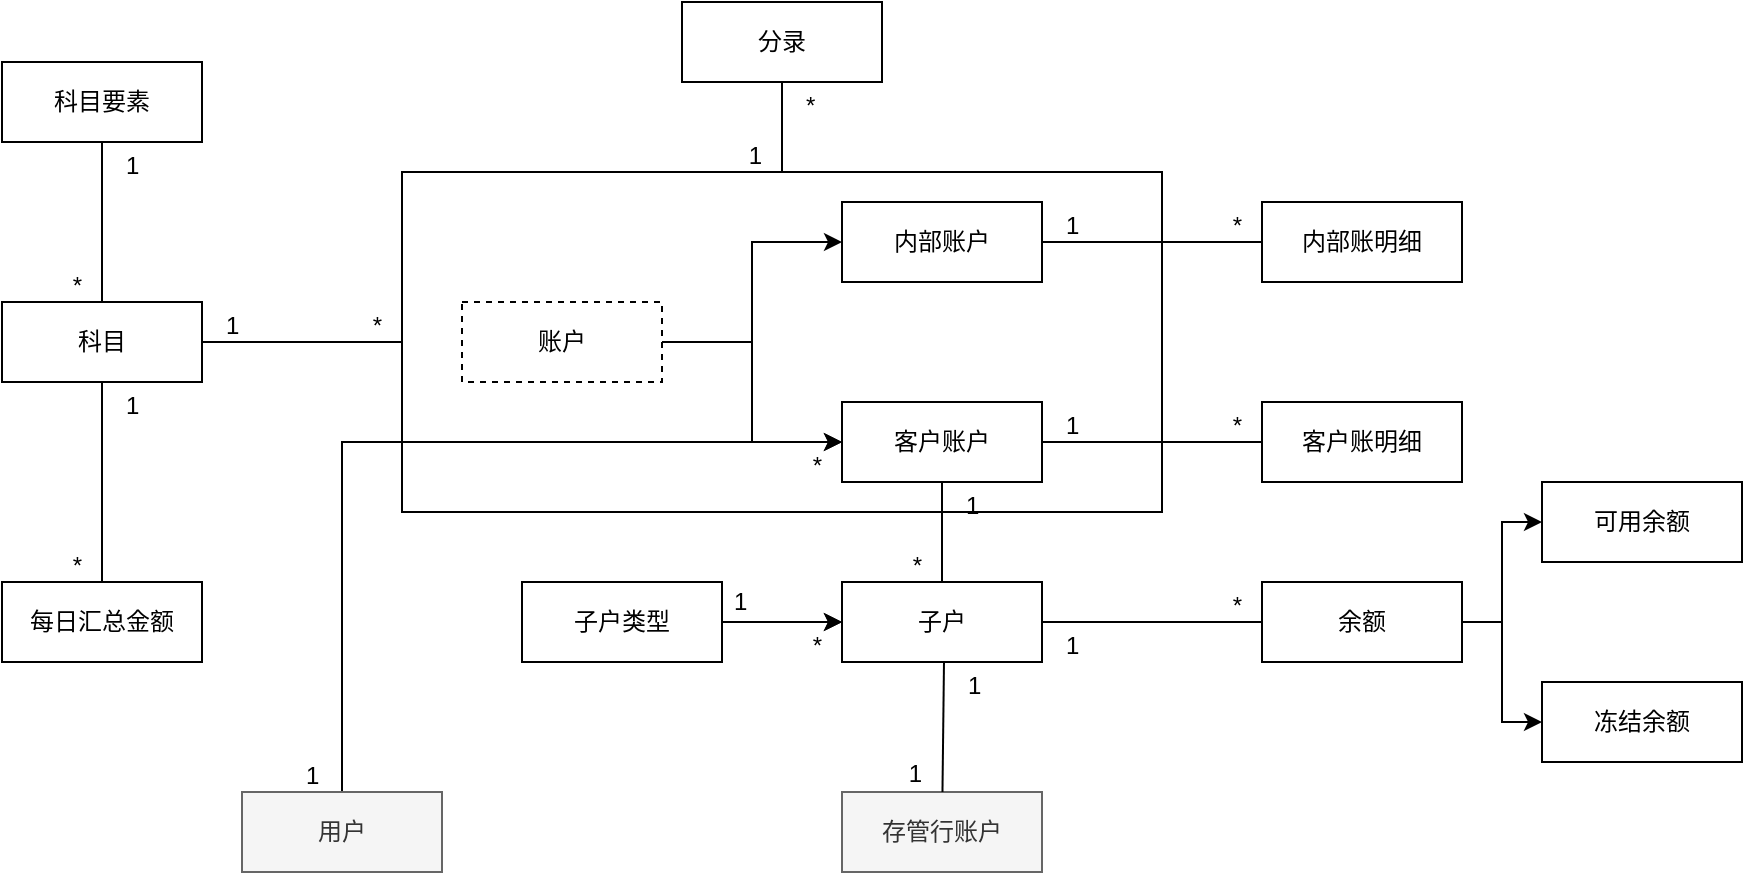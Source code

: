 <mxfile version="15.8.2" type="github">
  <diagram id="C5RBs43oDa-KdzZeNtuy" name="Page-1">
    <mxGraphModel dx="1298" dy="866" grid="1" gridSize="10" guides="1" tooltips="1" connect="1" arrows="1" fold="1" page="1" pageScale="1" pageWidth="827" pageHeight="1169" math="0" shadow="0">
      <root>
        <mxCell id="WIyWlLk6GJQsqaUBKTNV-0" />
        <mxCell id="WIyWlLk6GJQsqaUBKTNV-1" parent="WIyWlLk6GJQsqaUBKTNV-0" />
        <mxCell id="7Vs7owEC3NM674qJ7YM_-0" value="" style="whiteSpace=wrap;html=1;" vertex="1" parent="WIyWlLk6GJQsqaUBKTNV-1">
          <mxGeometry x="320" y="275" width="380" height="170" as="geometry" />
        </mxCell>
        <mxCell id="CWLPq41qAK1vj7aHCXtB-68" style="edgeStyle=orthogonalEdgeStyle;rounded=0;orthogonalLoop=1;jettySize=auto;html=1;entryX=0;entryY=0.5;entryDx=0;entryDy=0;" parent="WIyWlLk6GJQsqaUBKTNV-1" source="CWLPq41qAK1vj7aHCXtB-1" target="CWLPq41qAK1vj7aHCXtB-67" edge="1">
          <mxGeometry relative="1" as="geometry" />
        </mxCell>
        <mxCell id="CWLPq41qAK1vj7aHCXtB-69" style="edgeStyle=orthogonalEdgeStyle;rounded=0;orthogonalLoop=1;jettySize=auto;html=1;entryX=0;entryY=0.5;entryDx=0;entryDy=0;" parent="WIyWlLk6GJQsqaUBKTNV-1" source="CWLPq41qAK1vj7aHCXtB-1" target="CWLPq41qAK1vj7aHCXtB-66" edge="1">
          <mxGeometry relative="1" as="geometry" />
        </mxCell>
        <mxCell id="CWLPq41qAK1vj7aHCXtB-1" value="账户" style="whiteSpace=wrap;html=1;align=center;dashed=1;" parent="WIyWlLk6GJQsqaUBKTNV-1" vertex="1">
          <mxGeometry x="350" y="340" width="100" height="40" as="geometry" />
        </mxCell>
        <mxCell id="CWLPq41qAK1vj7aHCXtB-5" value="科目" style="whiteSpace=wrap;html=1;align=center;" parent="WIyWlLk6GJQsqaUBKTNV-1" vertex="1">
          <mxGeometry x="120" y="340" width="100" height="40" as="geometry" />
        </mxCell>
        <mxCell id="CWLPq41qAK1vj7aHCXtB-11" value="科目要素" style="whiteSpace=wrap;html=1;align=center;" parent="WIyWlLk6GJQsqaUBKTNV-1" vertex="1">
          <mxGeometry x="120" y="220" width="100" height="40" as="geometry" />
        </mxCell>
        <mxCell id="CWLPq41qAK1vj7aHCXtB-30" value="" style="endArrow=none;html=1;rounded=0;exitX=1;exitY=0.5;exitDx=0;exitDy=0;entryX=0;entryY=0.5;entryDx=0;entryDy=0;" parent="WIyWlLk6GJQsqaUBKTNV-1" source="CWLPq41qAK1vj7aHCXtB-5" target="7Vs7owEC3NM674qJ7YM_-0" edge="1">
          <mxGeometry relative="1" as="geometry">
            <mxPoint x="320" y="630" as="sourcePoint" />
            <mxPoint x="310" y="360" as="targetPoint" />
          </mxGeometry>
        </mxCell>
        <mxCell id="CWLPq41qAK1vj7aHCXtB-31" value="1" style="resizable=0;html=1;align=left;verticalAlign=bottom;" parent="CWLPq41qAK1vj7aHCXtB-30" connectable="0" vertex="1">
          <mxGeometry x="-1" relative="1" as="geometry">
            <mxPoint x="10" as="offset" />
          </mxGeometry>
        </mxCell>
        <mxCell id="CWLPq41qAK1vj7aHCXtB-32" value="*" style="resizable=0;html=1;align=right;verticalAlign=bottom;" parent="CWLPq41qAK1vj7aHCXtB-30" connectable="0" vertex="1">
          <mxGeometry x="1" relative="1" as="geometry">
            <mxPoint x="-10" as="offset" />
          </mxGeometry>
        </mxCell>
        <mxCell id="CWLPq41qAK1vj7aHCXtB-45" value="" style="endArrow=none;html=1;rounded=0;exitX=0.5;exitY=1;exitDx=0;exitDy=0;" parent="WIyWlLk6GJQsqaUBKTNV-1" source="CWLPq41qAK1vj7aHCXtB-11" target="CWLPq41qAK1vj7aHCXtB-5" edge="1">
          <mxGeometry relative="1" as="geometry">
            <mxPoint x="-90" y="480" as="sourcePoint" />
            <mxPoint x="40" y="480" as="targetPoint" />
          </mxGeometry>
        </mxCell>
        <mxCell id="CWLPq41qAK1vj7aHCXtB-46" value="1" style="resizable=0;html=1;align=left;verticalAlign=bottom;" parent="CWLPq41qAK1vj7aHCXtB-45" connectable="0" vertex="1">
          <mxGeometry x="-1" relative="1" as="geometry">
            <mxPoint x="10" y="20" as="offset" />
          </mxGeometry>
        </mxCell>
        <mxCell id="CWLPq41qAK1vj7aHCXtB-47" value="*" style="resizable=0;html=1;align=right;verticalAlign=bottom;" parent="CWLPq41qAK1vj7aHCXtB-45" connectable="0" vertex="1">
          <mxGeometry x="1" relative="1" as="geometry">
            <mxPoint x="-10" as="offset" />
          </mxGeometry>
        </mxCell>
        <mxCell id="CWLPq41qAK1vj7aHCXtB-49" value="内部账明细" style="whiteSpace=wrap;html=1;align=center;" parent="WIyWlLk6GJQsqaUBKTNV-1" vertex="1">
          <mxGeometry x="750" y="290" width="100" height="40" as="geometry" />
        </mxCell>
        <mxCell id="CWLPq41qAK1vj7aHCXtB-50" value="" style="endArrow=none;html=1;rounded=0;" parent="WIyWlLk6GJQsqaUBKTNV-1" source="CWLPq41qAK1vj7aHCXtB-67" target="CWLPq41qAK1vj7aHCXtB-49" edge="1">
          <mxGeometry relative="1" as="geometry">
            <mxPoint x="520" y="420" as="sourcePoint" />
            <mxPoint x="550" y="450" as="targetPoint" />
          </mxGeometry>
        </mxCell>
        <mxCell id="CWLPq41qAK1vj7aHCXtB-51" value="1" style="resizable=0;html=1;align=left;verticalAlign=bottom;" parent="CWLPq41qAK1vj7aHCXtB-50" connectable="0" vertex="1">
          <mxGeometry x="-1" relative="1" as="geometry">
            <mxPoint x="10" as="offset" />
          </mxGeometry>
        </mxCell>
        <mxCell id="CWLPq41qAK1vj7aHCXtB-52" value="*" style="resizable=0;html=1;align=right;verticalAlign=bottom;" parent="CWLPq41qAK1vj7aHCXtB-50" connectable="0" vertex="1">
          <mxGeometry x="1" relative="1" as="geometry">
            <mxPoint x="-10" as="offset" />
          </mxGeometry>
        </mxCell>
        <mxCell id="CWLPq41qAK1vj7aHCXtB-53" value="分录" style="whiteSpace=wrap;html=1;align=center;" parent="WIyWlLk6GJQsqaUBKTNV-1" vertex="1">
          <mxGeometry x="460" y="190" width="100" height="40" as="geometry" />
        </mxCell>
        <mxCell id="CWLPq41qAK1vj7aHCXtB-54" value="" style="endArrow=none;html=1;rounded=0;entryX=0.5;entryY=0;entryDx=0;entryDy=0;" parent="WIyWlLk6GJQsqaUBKTNV-1" source="CWLPq41qAK1vj7aHCXtB-53" target="7Vs7owEC3NM674qJ7YM_-0" edge="1">
          <mxGeometry relative="1" as="geometry">
            <mxPoint x="180" y="270" as="sourcePoint" />
            <mxPoint x="180" y="350" as="targetPoint" />
          </mxGeometry>
        </mxCell>
        <mxCell id="CWLPq41qAK1vj7aHCXtB-55" value="*" style="resizable=0;html=1;align=left;verticalAlign=bottom;" parent="CWLPq41qAK1vj7aHCXtB-54" connectable="0" vertex="1">
          <mxGeometry x="-1" relative="1" as="geometry">
            <mxPoint x="10" y="20" as="offset" />
          </mxGeometry>
        </mxCell>
        <mxCell id="CWLPq41qAK1vj7aHCXtB-56" value="1" style="resizable=0;html=1;align=right;verticalAlign=bottom;" parent="CWLPq41qAK1vj7aHCXtB-54" connectable="0" vertex="1">
          <mxGeometry x="1" relative="1" as="geometry">
            <mxPoint x="-10" as="offset" />
          </mxGeometry>
        </mxCell>
        <mxCell id="CWLPq41qAK1vj7aHCXtB-57" value="每日汇总金额" style="whiteSpace=wrap;html=1;align=center;" parent="WIyWlLk6GJQsqaUBKTNV-1" vertex="1">
          <mxGeometry x="120" y="480" width="100" height="40" as="geometry" />
        </mxCell>
        <mxCell id="CWLPq41qAK1vj7aHCXtB-58" value="" style="endArrow=none;html=1;rounded=0;exitX=0.5;exitY=1;exitDx=0;exitDy=0;" parent="WIyWlLk6GJQsqaUBKTNV-1" source="CWLPq41qAK1vj7aHCXtB-5" target="CWLPq41qAK1vj7aHCXtB-57" edge="1">
          <mxGeometry relative="1" as="geometry">
            <mxPoint x="100" y="410" as="sourcePoint" />
            <mxPoint x="180" y="350" as="targetPoint" />
          </mxGeometry>
        </mxCell>
        <mxCell id="CWLPq41qAK1vj7aHCXtB-59" value="1" style="resizable=0;html=1;align=left;verticalAlign=bottom;" parent="CWLPq41qAK1vj7aHCXtB-58" connectable="0" vertex="1">
          <mxGeometry x="-1" relative="1" as="geometry">
            <mxPoint x="10" y="20" as="offset" />
          </mxGeometry>
        </mxCell>
        <mxCell id="CWLPq41qAK1vj7aHCXtB-60" value="*" style="resizable=0;html=1;align=right;verticalAlign=bottom;" parent="CWLPq41qAK1vj7aHCXtB-58" connectable="0" vertex="1">
          <mxGeometry x="1" relative="1" as="geometry">
            <mxPoint x="-10" as="offset" />
          </mxGeometry>
        </mxCell>
        <mxCell id="CWLPq41qAK1vj7aHCXtB-61" value="子户" style="whiteSpace=wrap;html=1;align=center;" parent="WIyWlLk6GJQsqaUBKTNV-1" vertex="1">
          <mxGeometry x="540" y="480" width="100" height="40" as="geometry" />
        </mxCell>
        <mxCell id="CWLPq41qAK1vj7aHCXtB-62" value="" style="endArrow=none;html=1;rounded=0;" parent="WIyWlLk6GJQsqaUBKTNV-1" source="CWLPq41qAK1vj7aHCXtB-66" target="CWLPq41qAK1vj7aHCXtB-61" edge="1">
          <mxGeometry relative="1" as="geometry">
            <mxPoint x="620" y="490" as="sourcePoint" />
            <mxPoint x="578.333" y="270" as="targetPoint" />
          </mxGeometry>
        </mxCell>
        <mxCell id="CWLPq41qAK1vj7aHCXtB-63" value="1" style="resizable=0;html=1;align=left;verticalAlign=bottom;" parent="CWLPq41qAK1vj7aHCXtB-62" connectable="0" vertex="1">
          <mxGeometry x="-1" relative="1" as="geometry">
            <mxPoint x="10" y="20" as="offset" />
          </mxGeometry>
        </mxCell>
        <mxCell id="CWLPq41qAK1vj7aHCXtB-64" value="*" style="resizable=0;html=1;align=right;verticalAlign=bottom;" parent="CWLPq41qAK1vj7aHCXtB-62" connectable="0" vertex="1">
          <mxGeometry x="1" relative="1" as="geometry">
            <mxPoint x="-10" as="offset" />
          </mxGeometry>
        </mxCell>
        <mxCell id="CWLPq41qAK1vj7aHCXtB-66" value="客户账户" style="whiteSpace=wrap;html=1;align=center;" parent="WIyWlLk6GJQsqaUBKTNV-1" vertex="1">
          <mxGeometry x="540" y="390" width="100" height="40" as="geometry" />
        </mxCell>
        <mxCell id="CWLPq41qAK1vj7aHCXtB-67" value="内部账户" style="whiteSpace=wrap;html=1;align=center;" parent="WIyWlLk6GJQsqaUBKTNV-1" vertex="1">
          <mxGeometry x="540" y="290" width="100" height="40" as="geometry" />
        </mxCell>
        <mxCell id="CWLPq41qAK1vj7aHCXtB-71" value="存管行账户" style="whiteSpace=wrap;html=1;align=center;fillColor=#f5f5f5;fontColor=#333333;strokeColor=#666666;" parent="WIyWlLk6GJQsqaUBKTNV-1" vertex="1">
          <mxGeometry x="540" y="585" width="100" height="40" as="geometry" />
        </mxCell>
        <mxCell id="CWLPq41qAK1vj7aHCXtB-72" value="" style="endArrow=none;html=1;rounded=0;" parent="WIyWlLk6GJQsqaUBKTNV-1" target="CWLPq41qAK1vj7aHCXtB-71" edge="1">
          <mxGeometry relative="1" as="geometry">
            <mxPoint x="591" y="520" as="sourcePoint" />
            <mxPoint x="600" y="490" as="targetPoint" />
          </mxGeometry>
        </mxCell>
        <mxCell id="CWLPq41qAK1vj7aHCXtB-73" value="1" style="resizable=0;html=1;align=left;verticalAlign=bottom;" parent="CWLPq41qAK1vj7aHCXtB-72" connectable="0" vertex="1">
          <mxGeometry x="-1" relative="1" as="geometry">
            <mxPoint x="10" y="20" as="offset" />
          </mxGeometry>
        </mxCell>
        <mxCell id="CWLPq41qAK1vj7aHCXtB-74" value="1" style="resizable=0;html=1;align=right;verticalAlign=bottom;" parent="CWLPq41qAK1vj7aHCXtB-72" connectable="0" vertex="1">
          <mxGeometry x="1" relative="1" as="geometry">
            <mxPoint x="-10" as="offset" />
          </mxGeometry>
        </mxCell>
        <mxCell id="CWLPq41qAK1vj7aHCXtB-81" style="edgeStyle=orthogonalEdgeStyle;rounded=0;orthogonalLoop=1;jettySize=auto;html=1;entryX=0;entryY=0.5;entryDx=0;entryDy=0;" parent="WIyWlLk6GJQsqaUBKTNV-1" source="CWLPq41qAK1vj7aHCXtB-75" target="CWLPq41qAK1vj7aHCXtB-79" edge="1">
          <mxGeometry relative="1" as="geometry" />
        </mxCell>
        <mxCell id="CWLPq41qAK1vj7aHCXtB-82" style="edgeStyle=orthogonalEdgeStyle;rounded=0;orthogonalLoop=1;jettySize=auto;html=1;entryX=0;entryY=0.5;entryDx=0;entryDy=0;" parent="WIyWlLk6GJQsqaUBKTNV-1" source="CWLPq41qAK1vj7aHCXtB-75" target="CWLPq41qAK1vj7aHCXtB-80" edge="1">
          <mxGeometry relative="1" as="geometry" />
        </mxCell>
        <mxCell id="CWLPq41qAK1vj7aHCXtB-75" value="余额" style="whiteSpace=wrap;html=1;align=center;" parent="WIyWlLk6GJQsqaUBKTNV-1" vertex="1">
          <mxGeometry x="750" y="480" width="100" height="40" as="geometry" />
        </mxCell>
        <mxCell id="CWLPq41qAK1vj7aHCXtB-76" value="" style="endArrow=none;html=1;rounded=0;" parent="WIyWlLk6GJQsqaUBKTNV-1" source="CWLPq41qAK1vj7aHCXtB-61" target="CWLPq41qAK1vj7aHCXtB-75" edge="1">
          <mxGeometry relative="1" as="geometry">
            <mxPoint x="600" y="440" as="sourcePoint" />
            <mxPoint x="600" y="490" as="targetPoint" />
          </mxGeometry>
        </mxCell>
        <mxCell id="CWLPq41qAK1vj7aHCXtB-77" value="1" style="resizable=0;html=1;align=left;verticalAlign=bottom;" parent="CWLPq41qAK1vj7aHCXtB-76" connectable="0" vertex="1">
          <mxGeometry x="-1" relative="1" as="geometry">
            <mxPoint x="10" y="20" as="offset" />
          </mxGeometry>
        </mxCell>
        <mxCell id="CWLPq41qAK1vj7aHCXtB-78" value="*" style="resizable=0;html=1;align=right;verticalAlign=bottom;" parent="CWLPq41qAK1vj7aHCXtB-76" connectable="0" vertex="1">
          <mxGeometry x="1" relative="1" as="geometry">
            <mxPoint x="-10" as="offset" />
          </mxGeometry>
        </mxCell>
        <mxCell id="CWLPq41qAK1vj7aHCXtB-79" value="可用余额" style="whiteSpace=wrap;html=1;align=center;" parent="WIyWlLk6GJQsqaUBKTNV-1" vertex="1">
          <mxGeometry x="890" y="430" width="100" height="40" as="geometry" />
        </mxCell>
        <mxCell id="CWLPq41qAK1vj7aHCXtB-80" value="冻结余额" style="whiteSpace=wrap;html=1;align=center;" parent="WIyWlLk6GJQsqaUBKTNV-1" vertex="1">
          <mxGeometry x="890" y="530" width="100" height="40" as="geometry" />
        </mxCell>
        <mxCell id="CWLPq41qAK1vj7aHCXtB-83" value="客户账明细" style="whiteSpace=wrap;html=1;align=center;" parent="WIyWlLk6GJQsqaUBKTNV-1" vertex="1">
          <mxGeometry x="750" y="390" width="100" height="40" as="geometry" />
        </mxCell>
        <mxCell id="CWLPq41qAK1vj7aHCXtB-84" value="" style="endArrow=none;html=1;rounded=0;" parent="WIyWlLk6GJQsqaUBKTNV-1" source="CWLPq41qAK1vj7aHCXtB-66" target="CWLPq41qAK1vj7aHCXtB-83" edge="1">
          <mxGeometry relative="1" as="geometry">
            <mxPoint x="640" y="409.5" as="sourcePoint" />
            <mxPoint x="760" y="409.5" as="targetPoint" />
          </mxGeometry>
        </mxCell>
        <mxCell id="CWLPq41qAK1vj7aHCXtB-85" value="1" style="resizable=0;html=1;align=left;verticalAlign=bottom;" parent="CWLPq41qAK1vj7aHCXtB-84" connectable="0" vertex="1">
          <mxGeometry x="-1" relative="1" as="geometry">
            <mxPoint x="10" as="offset" />
          </mxGeometry>
        </mxCell>
        <mxCell id="CWLPq41qAK1vj7aHCXtB-86" value="*" style="resizable=0;html=1;align=right;verticalAlign=bottom;" parent="CWLPq41qAK1vj7aHCXtB-84" connectable="0" vertex="1">
          <mxGeometry x="1" relative="1" as="geometry">
            <mxPoint x="-10" as="offset" />
          </mxGeometry>
        </mxCell>
        <mxCell id="7Vs7owEC3NM674qJ7YM_-15" style="edgeStyle=orthogonalEdgeStyle;rounded=0;orthogonalLoop=1;jettySize=auto;html=1;entryX=0;entryY=0.5;entryDx=0;entryDy=0;" edge="1" parent="WIyWlLk6GJQsqaUBKTNV-1" source="7Vs7owEC3NM674qJ7YM_-14" target="CWLPq41qAK1vj7aHCXtB-61">
          <mxGeometry relative="1" as="geometry" />
        </mxCell>
        <mxCell id="7Vs7owEC3NM674qJ7YM_-21" value="" style="edgeStyle=orthogonalEdgeStyle;rounded=0;orthogonalLoop=1;jettySize=auto;html=1;" edge="1" parent="WIyWlLk6GJQsqaUBKTNV-1" source="7Vs7owEC3NM674qJ7YM_-14" target="CWLPq41qAK1vj7aHCXtB-61">
          <mxGeometry relative="1" as="geometry" />
        </mxCell>
        <mxCell id="7Vs7owEC3NM674qJ7YM_-14" value="子户类型" style="whiteSpace=wrap;html=1;align=center;" vertex="1" parent="WIyWlLk6GJQsqaUBKTNV-1">
          <mxGeometry x="380" y="480" width="100" height="40" as="geometry" />
        </mxCell>
        <mxCell id="7Vs7owEC3NM674qJ7YM_-17" value="*" style="resizable=0;html=1;align=right;verticalAlign=bottom;" connectable="0" vertex="1" parent="WIyWlLk6GJQsqaUBKTNV-1">
          <mxGeometry x="530" y="520" as="geometry" />
        </mxCell>
        <mxCell id="7Vs7owEC3NM674qJ7YM_-18" value="1" style="resizable=0;html=1;align=left;verticalAlign=bottom;" connectable="0" vertex="1" parent="WIyWlLk6GJQsqaUBKTNV-1">
          <mxGeometry x="610" y="460" as="geometry">
            <mxPoint x="-126" y="38" as="offset" />
          </mxGeometry>
        </mxCell>
        <mxCell id="7Vs7owEC3NM674qJ7YM_-20" style="edgeStyle=orthogonalEdgeStyle;rounded=0;orthogonalLoop=1;jettySize=auto;html=1;entryX=0;entryY=0.5;entryDx=0;entryDy=0;exitX=0.5;exitY=0;exitDx=0;exitDy=0;" edge="1" parent="WIyWlLk6GJQsqaUBKTNV-1" source="7Vs7owEC3NM674qJ7YM_-19" target="CWLPq41qAK1vj7aHCXtB-66">
          <mxGeometry relative="1" as="geometry" />
        </mxCell>
        <mxCell id="7Vs7owEC3NM674qJ7YM_-19" value="用户" style="whiteSpace=wrap;html=1;align=center;fillColor=#f5f5f5;fontColor=#333333;strokeColor=#666666;" vertex="1" parent="WIyWlLk6GJQsqaUBKTNV-1">
          <mxGeometry x="240" y="585" width="100" height="40" as="geometry" />
        </mxCell>
        <mxCell id="7Vs7owEC3NM674qJ7YM_-22" value="1" style="resizable=0;html=1;align=left;verticalAlign=bottom;" connectable="0" vertex="1" parent="WIyWlLk6GJQsqaUBKTNV-1">
          <mxGeometry x="270" y="585" as="geometry" />
        </mxCell>
        <mxCell id="7Vs7owEC3NM674qJ7YM_-23" value="*" style="resizable=0;html=1;align=right;verticalAlign=bottom;" connectable="0" vertex="1" parent="WIyWlLk6GJQsqaUBKTNV-1">
          <mxGeometry x="530" y="430" as="geometry" />
        </mxCell>
      </root>
    </mxGraphModel>
  </diagram>
</mxfile>
